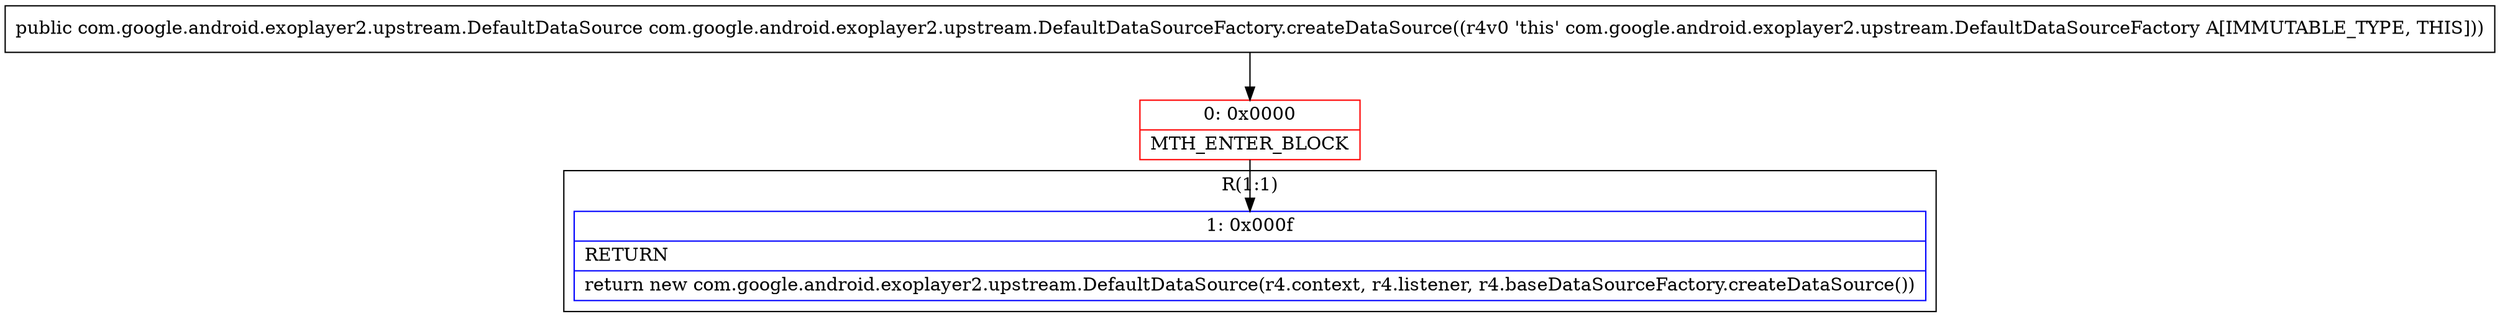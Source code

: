 digraph "CFG forcom.google.android.exoplayer2.upstream.DefaultDataSourceFactory.createDataSource()Lcom\/google\/android\/exoplayer2\/upstream\/DefaultDataSource;" {
subgraph cluster_Region_1037632927 {
label = "R(1:1)";
node [shape=record,color=blue];
Node_1 [shape=record,label="{1\:\ 0x000f|RETURN\l|return new com.google.android.exoplayer2.upstream.DefaultDataSource(r4.context, r4.listener, r4.baseDataSourceFactory.createDataSource())\l}"];
}
Node_0 [shape=record,color=red,label="{0\:\ 0x0000|MTH_ENTER_BLOCK\l}"];
MethodNode[shape=record,label="{public com.google.android.exoplayer2.upstream.DefaultDataSource com.google.android.exoplayer2.upstream.DefaultDataSourceFactory.createDataSource((r4v0 'this' com.google.android.exoplayer2.upstream.DefaultDataSourceFactory A[IMMUTABLE_TYPE, THIS])) }"];
MethodNode -> Node_0;
Node_0 -> Node_1;
}

